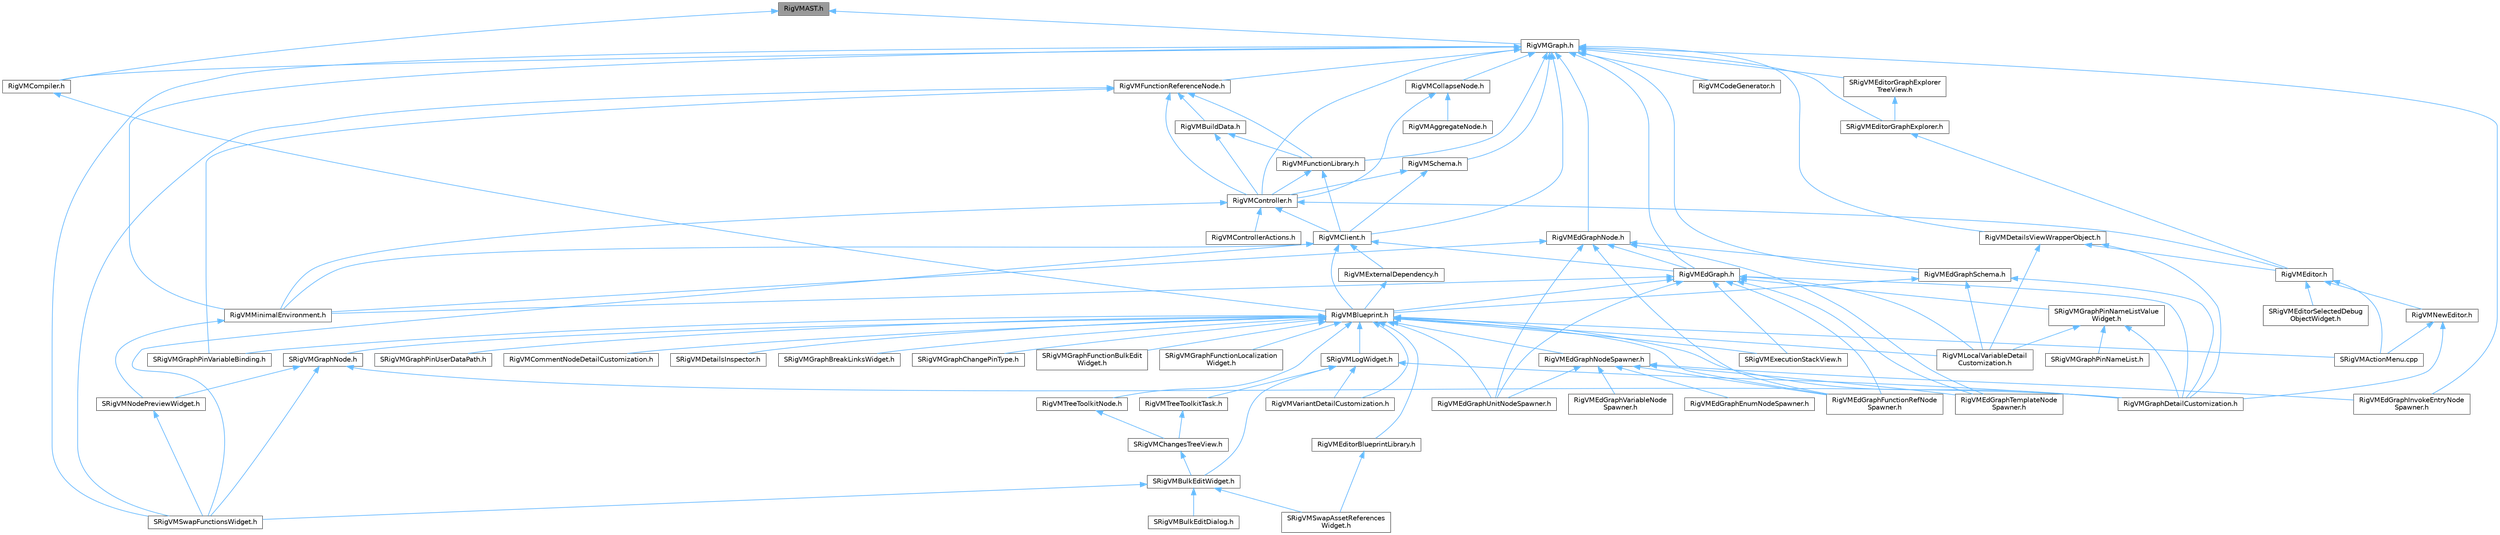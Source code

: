 digraph "RigVMAST.h"
{
 // INTERACTIVE_SVG=YES
 // LATEX_PDF_SIZE
  bgcolor="transparent";
  edge [fontname=Helvetica,fontsize=10,labelfontname=Helvetica,labelfontsize=10];
  node [fontname=Helvetica,fontsize=10,shape=box,height=0.2,width=0.4];
  Node1 [id="Node000001",label="RigVMAST.h",height=0.2,width=0.4,color="gray40", fillcolor="grey60", style="filled", fontcolor="black",tooltip=" "];
  Node1 -> Node2 [id="edge1_Node000001_Node000002",dir="back",color="steelblue1",style="solid",tooltip=" "];
  Node2 [id="Node000002",label="RigVMCompiler.h",height=0.2,width=0.4,color="grey40", fillcolor="white", style="filled",URL="$d7/d63/RigVMCompiler_8h.html",tooltip=" "];
  Node2 -> Node3 [id="edge2_Node000002_Node000003",dir="back",color="steelblue1",style="solid",tooltip=" "];
  Node3 [id="Node000003",label="RigVMBlueprint.h",height=0.2,width=0.4,color="grey40", fillcolor="white", style="filled",URL="$df/d44/RigVMBlueprint_8h.html",tooltip=" "];
  Node3 -> Node4 [id="edge3_Node000003_Node000004",dir="back",color="steelblue1",style="solid",tooltip=" "];
  Node4 [id="Node000004",label="RigVMCommentNodeDetailCustomization.h",height=0.2,width=0.4,color="grey40", fillcolor="white", style="filled",URL="$de/ddb/RigVMCommentNodeDetailCustomization_8h.html",tooltip=" "];
  Node3 -> Node5 [id="edge4_Node000003_Node000005",dir="back",color="steelblue1",style="solid",tooltip=" "];
  Node5 [id="Node000005",label="RigVMEdGraphFunctionRefNode\lSpawner.h",height=0.2,width=0.4,color="grey40", fillcolor="white", style="filled",URL="$d3/d16/RigVMEdGraphFunctionRefNodeSpawner_8h.html",tooltip=" "];
  Node3 -> Node6 [id="edge5_Node000003_Node000006",dir="back",color="steelblue1",style="solid",tooltip=" "];
  Node6 [id="Node000006",label="RigVMEdGraphNodeSpawner.h",height=0.2,width=0.4,color="grey40", fillcolor="white", style="filled",URL="$d4/d8b/RigVMEdGraphNodeSpawner_8h.html",tooltip=" "];
  Node6 -> Node7 [id="edge6_Node000006_Node000007",dir="back",color="steelblue1",style="solid",tooltip=" "];
  Node7 [id="Node000007",label="RigVMEdGraphEnumNodeSpawner.h",height=0.2,width=0.4,color="grey40", fillcolor="white", style="filled",URL="$d3/dfd/RigVMEdGraphEnumNodeSpawner_8h.html",tooltip=" "];
  Node6 -> Node5 [id="edge7_Node000006_Node000005",dir="back",color="steelblue1",style="solid",tooltip=" "];
  Node6 -> Node8 [id="edge8_Node000006_Node000008",dir="back",color="steelblue1",style="solid",tooltip=" "];
  Node8 [id="Node000008",label="RigVMEdGraphInvokeEntryNode\lSpawner.h",height=0.2,width=0.4,color="grey40", fillcolor="white", style="filled",URL="$d9/de6/RigVMEdGraphInvokeEntryNodeSpawner_8h.html",tooltip=" "];
  Node6 -> Node9 [id="edge9_Node000006_Node000009",dir="back",color="steelblue1",style="solid",tooltip=" "];
  Node9 [id="Node000009",label="RigVMEdGraphTemplateNode\lSpawner.h",height=0.2,width=0.4,color="grey40", fillcolor="white", style="filled",URL="$d9/d6c/RigVMEdGraphTemplateNodeSpawner_8h.html",tooltip=" "];
  Node6 -> Node10 [id="edge10_Node000006_Node000010",dir="back",color="steelblue1",style="solid",tooltip=" "];
  Node10 [id="Node000010",label="RigVMEdGraphUnitNodeSpawner.h",height=0.2,width=0.4,color="grey40", fillcolor="white", style="filled",URL="$d3/d6b/RigVMEdGraphUnitNodeSpawner_8h.html",tooltip=" "];
  Node6 -> Node11 [id="edge11_Node000006_Node000011",dir="back",color="steelblue1",style="solid",tooltip=" "];
  Node11 [id="Node000011",label="RigVMEdGraphVariableNode\lSpawner.h",height=0.2,width=0.4,color="grey40", fillcolor="white", style="filled",URL="$d0/d83/RigVMEdGraphVariableNodeSpawner_8h.html",tooltip=" "];
  Node3 -> Node10 [id="edge12_Node000003_Node000010",dir="back",color="steelblue1",style="solid",tooltip=" "];
  Node3 -> Node12 [id="edge13_Node000003_Node000012",dir="back",color="steelblue1",style="solid",tooltip=" "];
  Node12 [id="Node000012",label="RigVMEditorBlueprintLibrary.h",height=0.2,width=0.4,color="grey40", fillcolor="white", style="filled",URL="$d9/d31/RigVMEditorBlueprintLibrary_8h.html",tooltip=" "];
  Node12 -> Node13 [id="edge14_Node000012_Node000013",dir="back",color="steelblue1",style="solid",tooltip=" "];
  Node13 [id="Node000013",label="SRigVMSwapAssetReferences\lWidget.h",height=0.2,width=0.4,color="grey40", fillcolor="white", style="filled",URL="$db/d3f/SRigVMSwapAssetReferencesWidget_8h.html",tooltip=" "];
  Node3 -> Node14 [id="edge15_Node000003_Node000014",dir="back",color="steelblue1",style="solid",tooltip=" "];
  Node14 [id="Node000014",label="RigVMGraphDetailCustomization.h",height=0.2,width=0.4,color="grey40", fillcolor="white", style="filled",URL="$da/d8c/RigVMGraphDetailCustomization_8h.html",tooltip=" "];
  Node3 -> Node15 [id="edge16_Node000003_Node000015",dir="back",color="steelblue1",style="solid",tooltip=" "];
  Node15 [id="Node000015",label="RigVMLocalVariableDetail\lCustomization.h",height=0.2,width=0.4,color="grey40", fillcolor="white", style="filled",URL="$de/de8/RigVMLocalVariableDetailCustomization_8h.html",tooltip=" "];
  Node3 -> Node16 [id="edge17_Node000003_Node000016",dir="back",color="steelblue1",style="solid",tooltip=" "];
  Node16 [id="Node000016",label="RigVMTreeToolkitNode.h",height=0.2,width=0.4,color="grey40", fillcolor="white", style="filled",URL="$dc/d84/RigVMTreeToolkitNode_8h.html",tooltip=" "];
  Node16 -> Node17 [id="edge18_Node000016_Node000017",dir="back",color="steelblue1",style="solid",tooltip=" "];
  Node17 [id="Node000017",label="SRigVMChangesTreeView.h",height=0.2,width=0.4,color="grey40", fillcolor="white", style="filled",URL="$dd/d83/SRigVMChangesTreeView_8h.html",tooltip=" "];
  Node17 -> Node18 [id="edge19_Node000017_Node000018",dir="back",color="steelblue1",style="solid",tooltip=" "];
  Node18 [id="Node000018",label="SRigVMBulkEditWidget.h",height=0.2,width=0.4,color="grey40", fillcolor="white", style="filled",URL="$d7/dab/SRigVMBulkEditWidget_8h.html",tooltip=" "];
  Node18 -> Node19 [id="edge20_Node000018_Node000019",dir="back",color="steelblue1",style="solid",tooltip=" "];
  Node19 [id="Node000019",label="SRigVMBulkEditDialog.h",height=0.2,width=0.4,color="grey40", fillcolor="white", style="filled",URL="$dd/d89/SRigVMBulkEditDialog_8h.html",tooltip=" "];
  Node18 -> Node13 [id="edge21_Node000018_Node000013",dir="back",color="steelblue1",style="solid",tooltip=" "];
  Node18 -> Node20 [id="edge22_Node000018_Node000020",dir="back",color="steelblue1",style="solid",tooltip=" "];
  Node20 [id="Node000020",label="SRigVMSwapFunctionsWidget.h",height=0.2,width=0.4,color="grey40", fillcolor="white", style="filled",URL="$d0/da2/SRigVMSwapFunctionsWidget_8h.html",tooltip=" "];
  Node3 -> Node21 [id="edge23_Node000003_Node000021",dir="back",color="steelblue1",style="solid",tooltip=" "];
  Node21 [id="Node000021",label="RigVMVariantDetailCustomization.h",height=0.2,width=0.4,color="grey40", fillcolor="white", style="filled",URL="$d2/db8/RigVMVariantDetailCustomization_8h.html",tooltip=" "];
  Node3 -> Node22 [id="edge24_Node000003_Node000022",dir="back",color="steelblue1",style="solid",tooltip=" "];
  Node22 [id="Node000022",label="SRigVMActionMenu.cpp",height=0.2,width=0.4,color="grey40", fillcolor="white", style="filled",URL="$dc/d4c/SRigVMActionMenu_8cpp.html",tooltip=" "];
  Node3 -> Node23 [id="edge25_Node000003_Node000023",dir="back",color="steelblue1",style="solid",tooltip=" "];
  Node23 [id="Node000023",label="SRigVMDetailsInspector.h",height=0.2,width=0.4,color="grey40", fillcolor="white", style="filled",URL="$df/dfb/SRigVMDetailsInspector_8h.html",tooltip=" "];
  Node3 -> Node24 [id="edge26_Node000003_Node000024",dir="back",color="steelblue1",style="solid",tooltip=" "];
  Node24 [id="Node000024",label="SRigVMExecutionStackView.h",height=0.2,width=0.4,color="grey40", fillcolor="white", style="filled",URL="$d9/d2b/SRigVMExecutionStackView_8h.html",tooltip=" "];
  Node3 -> Node25 [id="edge27_Node000003_Node000025",dir="back",color="steelblue1",style="solid",tooltip=" "];
  Node25 [id="Node000025",label="SRigVMGraphBreakLinksWidget.h",height=0.2,width=0.4,color="grey40", fillcolor="white", style="filled",URL="$d8/d4a/SRigVMGraphBreakLinksWidget_8h.html",tooltip=" "];
  Node3 -> Node26 [id="edge28_Node000003_Node000026",dir="back",color="steelblue1",style="solid",tooltip=" "];
  Node26 [id="Node000026",label="SRigVMGraphChangePinType.h",height=0.2,width=0.4,color="grey40", fillcolor="white", style="filled",URL="$d4/da7/SRigVMGraphChangePinType_8h.html",tooltip=" "];
  Node3 -> Node27 [id="edge29_Node000003_Node000027",dir="back",color="steelblue1",style="solid",tooltip=" "];
  Node27 [id="Node000027",label="SRigVMGraphFunctionBulkEdit\lWidget.h",height=0.2,width=0.4,color="grey40", fillcolor="white", style="filled",URL="$db/dbf/SRigVMGraphFunctionBulkEditWidget_8h.html",tooltip=" "];
  Node3 -> Node28 [id="edge30_Node000003_Node000028",dir="back",color="steelblue1",style="solid",tooltip=" "];
  Node28 [id="Node000028",label="SRigVMGraphFunctionLocalization\lWidget.h",height=0.2,width=0.4,color="grey40", fillcolor="white", style="filled",URL="$dd/d59/SRigVMGraphFunctionLocalizationWidget_8h.html",tooltip=" "];
  Node3 -> Node29 [id="edge31_Node000003_Node000029",dir="back",color="steelblue1",style="solid",tooltip=" "];
  Node29 [id="Node000029",label="SRigVMGraphNode.h",height=0.2,width=0.4,color="grey40", fillcolor="white", style="filled",URL="$d0/d1e/SRigVMGraphNode_8h.html",tooltip=" "];
  Node29 -> Node14 [id="edge32_Node000029_Node000014",dir="back",color="steelblue1",style="solid",tooltip=" "];
  Node29 -> Node30 [id="edge33_Node000029_Node000030",dir="back",color="steelblue1",style="solid",tooltip=" "];
  Node30 [id="Node000030",label="SRigVMNodePreviewWidget.h",height=0.2,width=0.4,color="grey40", fillcolor="white", style="filled",URL="$d5/d72/SRigVMNodePreviewWidget_8h.html",tooltip=" "];
  Node30 -> Node20 [id="edge34_Node000030_Node000020",dir="back",color="steelblue1",style="solid",tooltip=" "];
  Node29 -> Node20 [id="edge35_Node000029_Node000020",dir="back",color="steelblue1",style="solid",tooltip=" "];
  Node3 -> Node31 [id="edge36_Node000003_Node000031",dir="back",color="steelblue1",style="solid",tooltip=" "];
  Node31 [id="Node000031",label="SRigVMGraphPinUserDataPath.h",height=0.2,width=0.4,color="grey40", fillcolor="white", style="filled",URL="$d5/d31/SRigVMGraphPinUserDataPath_8h.html",tooltip=" "];
  Node3 -> Node32 [id="edge37_Node000003_Node000032",dir="back",color="steelblue1",style="solid",tooltip=" "];
  Node32 [id="Node000032",label="SRigVMGraphPinVariableBinding.h",height=0.2,width=0.4,color="grey40", fillcolor="white", style="filled",URL="$db/dca/SRigVMGraphPinVariableBinding_8h.html",tooltip=" "];
  Node3 -> Node33 [id="edge38_Node000003_Node000033",dir="back",color="steelblue1",style="solid",tooltip=" "];
  Node33 [id="Node000033",label="SRigVMLogWidget.h",height=0.2,width=0.4,color="grey40", fillcolor="white", style="filled",URL="$d9/dab/SRigVMLogWidget_8h.html",tooltip=" "];
  Node33 -> Node14 [id="edge39_Node000033_Node000014",dir="back",color="steelblue1",style="solid",tooltip=" "];
  Node33 -> Node34 [id="edge40_Node000033_Node000034",dir="back",color="steelblue1",style="solid",tooltip=" "];
  Node34 [id="Node000034",label="RigVMTreeToolkitTask.h",height=0.2,width=0.4,color="grey40", fillcolor="white", style="filled",URL="$d1/dd5/RigVMTreeToolkitTask_8h.html",tooltip=" "];
  Node34 -> Node17 [id="edge41_Node000034_Node000017",dir="back",color="steelblue1",style="solid",tooltip=" "];
  Node33 -> Node21 [id="edge42_Node000033_Node000021",dir="back",color="steelblue1",style="solid",tooltip=" "];
  Node33 -> Node18 [id="edge43_Node000033_Node000018",dir="back",color="steelblue1",style="solid",tooltip=" "];
  Node1 -> Node35 [id="edge44_Node000001_Node000035",dir="back",color="steelblue1",style="solid",tooltip=" "];
  Node35 [id="Node000035",label="RigVMGraph.h",height=0.2,width=0.4,color="grey40", fillcolor="white", style="filled",URL="$d7/dfd/RigVMGraph_8h.html",tooltip=" "];
  Node35 -> Node36 [id="edge45_Node000035_Node000036",dir="back",color="steelblue1",style="solid",tooltip=" "];
  Node36 [id="Node000036",label="RigVMClient.h",height=0.2,width=0.4,color="grey40", fillcolor="white", style="filled",URL="$db/d93/RigVMClient_8h.html",tooltip=" "];
  Node36 -> Node3 [id="edge46_Node000036_Node000003",dir="back",color="steelblue1",style="solid",tooltip=" "];
  Node36 -> Node37 [id="edge47_Node000036_Node000037",dir="back",color="steelblue1",style="solid",tooltip=" "];
  Node37 [id="Node000037",label="RigVMEdGraph.h",height=0.2,width=0.4,color="grey40", fillcolor="white", style="filled",URL="$d9/d8c/RigVMEdGraph_8h.html",tooltip=" "];
  Node37 -> Node3 [id="edge48_Node000037_Node000003",dir="back",color="steelblue1",style="solid",tooltip=" "];
  Node37 -> Node5 [id="edge49_Node000037_Node000005",dir="back",color="steelblue1",style="solid",tooltip=" "];
  Node37 -> Node9 [id="edge50_Node000037_Node000009",dir="back",color="steelblue1",style="solid",tooltip=" "];
  Node37 -> Node10 [id="edge51_Node000037_Node000010",dir="back",color="steelblue1",style="solid",tooltip=" "];
  Node37 -> Node14 [id="edge52_Node000037_Node000014",dir="back",color="steelblue1",style="solid",tooltip=" "];
  Node37 -> Node15 [id="edge53_Node000037_Node000015",dir="back",color="steelblue1",style="solid",tooltip=" "];
  Node37 -> Node38 [id="edge54_Node000037_Node000038",dir="back",color="steelblue1",style="solid",tooltip=" "];
  Node38 [id="Node000038",label="RigVMMinimalEnvironment.h",height=0.2,width=0.4,color="grey40", fillcolor="white", style="filled",URL="$d4/d4a/RigVMMinimalEnvironment_8h.html",tooltip=" "];
  Node38 -> Node30 [id="edge55_Node000038_Node000030",dir="back",color="steelblue1",style="solid",tooltip=" "];
  Node37 -> Node24 [id="edge56_Node000037_Node000024",dir="back",color="steelblue1",style="solid",tooltip=" "];
  Node37 -> Node39 [id="edge57_Node000037_Node000039",dir="back",color="steelblue1",style="solid",tooltip=" "];
  Node39 [id="Node000039",label="SRigVMGraphPinNameListValue\lWidget.h",height=0.2,width=0.4,color="grey40", fillcolor="white", style="filled",URL="$dc/dac/SRigVMGraphPinNameListValueWidget_8h.html",tooltip=" "];
  Node39 -> Node14 [id="edge58_Node000039_Node000014",dir="back",color="steelblue1",style="solid",tooltip=" "];
  Node39 -> Node15 [id="edge59_Node000039_Node000015",dir="back",color="steelblue1",style="solid",tooltip=" "];
  Node39 -> Node40 [id="edge60_Node000039_Node000040",dir="back",color="steelblue1",style="solid",tooltip=" "];
  Node40 [id="Node000040",label="SRigVMGraphPinNameList.h",height=0.2,width=0.4,color="grey40", fillcolor="white", style="filled",URL="$d7/dfc/SRigVMGraphPinNameList_8h.html",tooltip=" "];
  Node36 -> Node41 [id="edge61_Node000036_Node000041",dir="back",color="steelblue1",style="solid",tooltip=" "];
  Node41 [id="Node000041",label="RigVMExternalDependency.h",height=0.2,width=0.4,color="grey40", fillcolor="white", style="filled",URL="$d2/d83/RigVMExternalDependency_8h.html",tooltip=" "];
  Node41 -> Node3 [id="edge62_Node000041_Node000003",dir="back",color="steelblue1",style="solid",tooltip=" "];
  Node36 -> Node38 [id="edge63_Node000036_Node000038",dir="back",color="steelblue1",style="solid",tooltip=" "];
  Node36 -> Node20 [id="edge64_Node000036_Node000020",dir="back",color="steelblue1",style="solid",tooltip=" "];
  Node35 -> Node42 [id="edge65_Node000035_Node000042",dir="back",color="steelblue1",style="solid",tooltip=" "];
  Node42 [id="Node000042",label="RigVMCodeGenerator.h",height=0.2,width=0.4,color="grey40", fillcolor="white", style="filled",URL="$d4/d2b/RigVMCodeGenerator_8h.html",tooltip=" "];
  Node35 -> Node43 [id="edge66_Node000035_Node000043",dir="back",color="steelblue1",style="solid",tooltip=" "];
  Node43 [id="Node000043",label="RigVMCollapseNode.h",height=0.2,width=0.4,color="grey40", fillcolor="white", style="filled",URL="$d1/d95/RigVMCollapseNode_8h.html",tooltip=" "];
  Node43 -> Node44 [id="edge67_Node000043_Node000044",dir="back",color="steelblue1",style="solid",tooltip=" "];
  Node44 [id="Node000044",label="RigVMAggregateNode.h",height=0.2,width=0.4,color="grey40", fillcolor="white", style="filled",URL="$d7/d89/RigVMAggregateNode_8h.html",tooltip=" "];
  Node43 -> Node45 [id="edge68_Node000043_Node000045",dir="back",color="steelblue1",style="solid",tooltip=" "];
  Node45 [id="Node000045",label="RigVMController.h",height=0.2,width=0.4,color="grey40", fillcolor="white", style="filled",URL="$da/d1e/RigVMController_8h.html",tooltip=" "];
  Node45 -> Node36 [id="edge69_Node000045_Node000036",dir="back",color="steelblue1",style="solid",tooltip=" "];
  Node45 -> Node46 [id="edge70_Node000045_Node000046",dir="back",color="steelblue1",style="solid",tooltip=" "];
  Node46 [id="Node000046",label="RigVMControllerActions.h",height=0.2,width=0.4,color="grey40", fillcolor="white", style="filled",URL="$d3/dc4/RigVMControllerActions_8h.html",tooltip=" "];
  Node45 -> Node47 [id="edge71_Node000045_Node000047",dir="back",color="steelblue1",style="solid",tooltip=" "];
  Node47 [id="Node000047",label="RigVMEditor.h",height=0.2,width=0.4,color="grey40", fillcolor="white", style="filled",URL="$d3/d13/RigVMEditor_8h.html",tooltip=" "];
  Node47 -> Node48 [id="edge72_Node000047_Node000048",dir="back",color="steelblue1",style="solid",tooltip=" "];
  Node48 [id="Node000048",label="RigVMNewEditor.h",height=0.2,width=0.4,color="grey40", fillcolor="white", style="filled",URL="$df/dd1/RigVMNewEditor_8h.html",tooltip=" "];
  Node48 -> Node14 [id="edge73_Node000048_Node000014",dir="back",color="steelblue1",style="solid",tooltip=" "];
  Node48 -> Node22 [id="edge74_Node000048_Node000022",dir="back",color="steelblue1",style="solid",tooltip=" "];
  Node47 -> Node22 [id="edge75_Node000047_Node000022",dir="back",color="steelblue1",style="solid",tooltip=" "];
  Node47 -> Node49 [id="edge76_Node000047_Node000049",dir="back",color="steelblue1",style="solid",tooltip=" "];
  Node49 [id="Node000049",label="SRigVMEditorSelectedDebug\lObjectWidget.h",height=0.2,width=0.4,color="grey40", fillcolor="white", style="filled",URL="$d9/dcd/SRigVMEditorSelectedDebugObjectWidget_8h.html",tooltip=" "];
  Node45 -> Node38 [id="edge77_Node000045_Node000038",dir="back",color="steelblue1",style="solid",tooltip=" "];
  Node35 -> Node2 [id="edge78_Node000035_Node000002",dir="back",color="steelblue1",style="solid",tooltip=" "];
  Node35 -> Node45 [id="edge79_Node000035_Node000045",dir="back",color="steelblue1",style="solid",tooltip=" "];
  Node35 -> Node50 [id="edge80_Node000035_Node000050",dir="back",color="steelblue1",style="solid",tooltip=" "];
  Node50 [id="Node000050",label="RigVMDetailsViewWrapperObject.h",height=0.2,width=0.4,color="grey40", fillcolor="white", style="filled",URL="$dd/d41/RigVMDetailsViewWrapperObject_8h.html",tooltip=" "];
  Node50 -> Node47 [id="edge81_Node000050_Node000047",dir="back",color="steelblue1",style="solid",tooltip=" "];
  Node50 -> Node14 [id="edge82_Node000050_Node000014",dir="back",color="steelblue1",style="solid",tooltip=" "];
  Node50 -> Node15 [id="edge83_Node000050_Node000015",dir="back",color="steelblue1",style="solid",tooltip=" "];
  Node35 -> Node37 [id="edge84_Node000035_Node000037",dir="back",color="steelblue1",style="solid",tooltip=" "];
  Node35 -> Node8 [id="edge85_Node000035_Node000008",dir="back",color="steelblue1",style="solid",tooltip=" "];
  Node35 -> Node51 [id="edge86_Node000035_Node000051",dir="back",color="steelblue1",style="solid",tooltip=" "];
  Node51 [id="Node000051",label="RigVMEdGraphNode.h",height=0.2,width=0.4,color="grey40", fillcolor="white", style="filled",URL="$d8/dcd/RigVMEdGraphNode_8h.html",tooltip=" "];
  Node51 -> Node37 [id="edge87_Node000051_Node000037",dir="back",color="steelblue1",style="solid",tooltip=" "];
  Node51 -> Node5 [id="edge88_Node000051_Node000005",dir="back",color="steelblue1",style="solid",tooltip=" "];
  Node51 -> Node52 [id="edge89_Node000051_Node000052",dir="back",color="steelblue1",style="solid",tooltip=" "];
  Node52 [id="Node000052",label="RigVMEdGraphSchema.h",height=0.2,width=0.4,color="grey40", fillcolor="white", style="filled",URL="$dc/de3/RigVMEdGraphSchema_8h.html",tooltip=" "];
  Node52 -> Node3 [id="edge90_Node000052_Node000003",dir="back",color="steelblue1",style="solid",tooltip=" "];
  Node52 -> Node14 [id="edge91_Node000052_Node000014",dir="back",color="steelblue1",style="solid",tooltip=" "];
  Node52 -> Node15 [id="edge92_Node000052_Node000015",dir="back",color="steelblue1",style="solid",tooltip=" "];
  Node51 -> Node9 [id="edge93_Node000051_Node000009",dir="back",color="steelblue1",style="solid",tooltip=" "];
  Node51 -> Node10 [id="edge94_Node000051_Node000010",dir="back",color="steelblue1",style="solid",tooltip=" "];
  Node51 -> Node38 [id="edge95_Node000051_Node000038",dir="back",color="steelblue1",style="solid",tooltip=" "];
  Node35 -> Node52 [id="edge96_Node000035_Node000052",dir="back",color="steelblue1",style="solid",tooltip=" "];
  Node35 -> Node53 [id="edge97_Node000035_Node000053",dir="back",color="steelblue1",style="solid",tooltip=" "];
  Node53 [id="Node000053",label="RigVMFunctionLibrary.h",height=0.2,width=0.4,color="grey40", fillcolor="white", style="filled",URL="$da/d39/RigVMFunctionLibrary_8h.html",tooltip=" "];
  Node53 -> Node36 [id="edge98_Node000053_Node000036",dir="back",color="steelblue1",style="solid",tooltip=" "];
  Node53 -> Node45 [id="edge99_Node000053_Node000045",dir="back",color="steelblue1",style="solid",tooltip=" "];
  Node35 -> Node54 [id="edge100_Node000035_Node000054",dir="back",color="steelblue1",style="solid",tooltip=" "];
  Node54 [id="Node000054",label="RigVMFunctionReferenceNode.h",height=0.2,width=0.4,color="grey40", fillcolor="white", style="filled",URL="$d8/dae/RigVMFunctionReferenceNode_8h.html",tooltip=" "];
  Node54 -> Node55 [id="edge101_Node000054_Node000055",dir="back",color="steelblue1",style="solid",tooltip=" "];
  Node55 [id="Node000055",label="RigVMBuildData.h",height=0.2,width=0.4,color="grey40", fillcolor="white", style="filled",URL="$df/d5a/RigVMBuildData_8h.html",tooltip=" "];
  Node55 -> Node45 [id="edge102_Node000055_Node000045",dir="back",color="steelblue1",style="solid",tooltip=" "];
  Node55 -> Node53 [id="edge103_Node000055_Node000053",dir="back",color="steelblue1",style="solid",tooltip=" "];
  Node54 -> Node45 [id="edge104_Node000054_Node000045",dir="back",color="steelblue1",style="solid",tooltip=" "];
  Node54 -> Node53 [id="edge105_Node000054_Node000053",dir="back",color="steelblue1",style="solid",tooltip=" "];
  Node54 -> Node32 [id="edge106_Node000054_Node000032",dir="back",color="steelblue1",style="solid",tooltip=" "];
  Node54 -> Node20 [id="edge107_Node000054_Node000020",dir="back",color="steelblue1",style="solid",tooltip=" "];
  Node35 -> Node38 [id="edge108_Node000035_Node000038",dir="back",color="steelblue1",style="solid",tooltip=" "];
  Node35 -> Node56 [id="edge109_Node000035_Node000056",dir="back",color="steelblue1",style="solid",tooltip=" "];
  Node56 [id="Node000056",label="RigVMSchema.h",height=0.2,width=0.4,color="grey40", fillcolor="white", style="filled",URL="$d7/dc2/RigVMSchema_8h.html",tooltip=" "];
  Node56 -> Node36 [id="edge110_Node000056_Node000036",dir="back",color="steelblue1",style="solid",tooltip=" "];
  Node56 -> Node45 [id="edge111_Node000056_Node000045",dir="back",color="steelblue1",style="solid",tooltip=" "];
  Node35 -> Node57 [id="edge112_Node000035_Node000057",dir="back",color="steelblue1",style="solid",tooltip=" "];
  Node57 [id="Node000057",label="SRigVMEditorGraphExplorer.h",height=0.2,width=0.4,color="grey40", fillcolor="white", style="filled",URL="$db/d11/SRigVMEditorGraphExplorer_8h.html",tooltip=" "];
  Node57 -> Node47 [id="edge113_Node000057_Node000047",dir="back",color="steelblue1",style="solid",tooltip=" "];
  Node35 -> Node58 [id="edge114_Node000035_Node000058",dir="back",color="steelblue1",style="solid",tooltip=" "];
  Node58 [id="Node000058",label="SRigVMEditorGraphExplorer\lTreeView.h",height=0.2,width=0.4,color="grey40", fillcolor="white", style="filled",URL="$d8/d43/SRigVMEditorGraphExplorerTreeView_8h.html",tooltip=" "];
  Node58 -> Node57 [id="edge115_Node000058_Node000057",dir="back",color="steelblue1",style="solid",tooltip=" "];
  Node35 -> Node20 [id="edge116_Node000035_Node000020",dir="back",color="steelblue1",style="solid",tooltip=" "];
}
